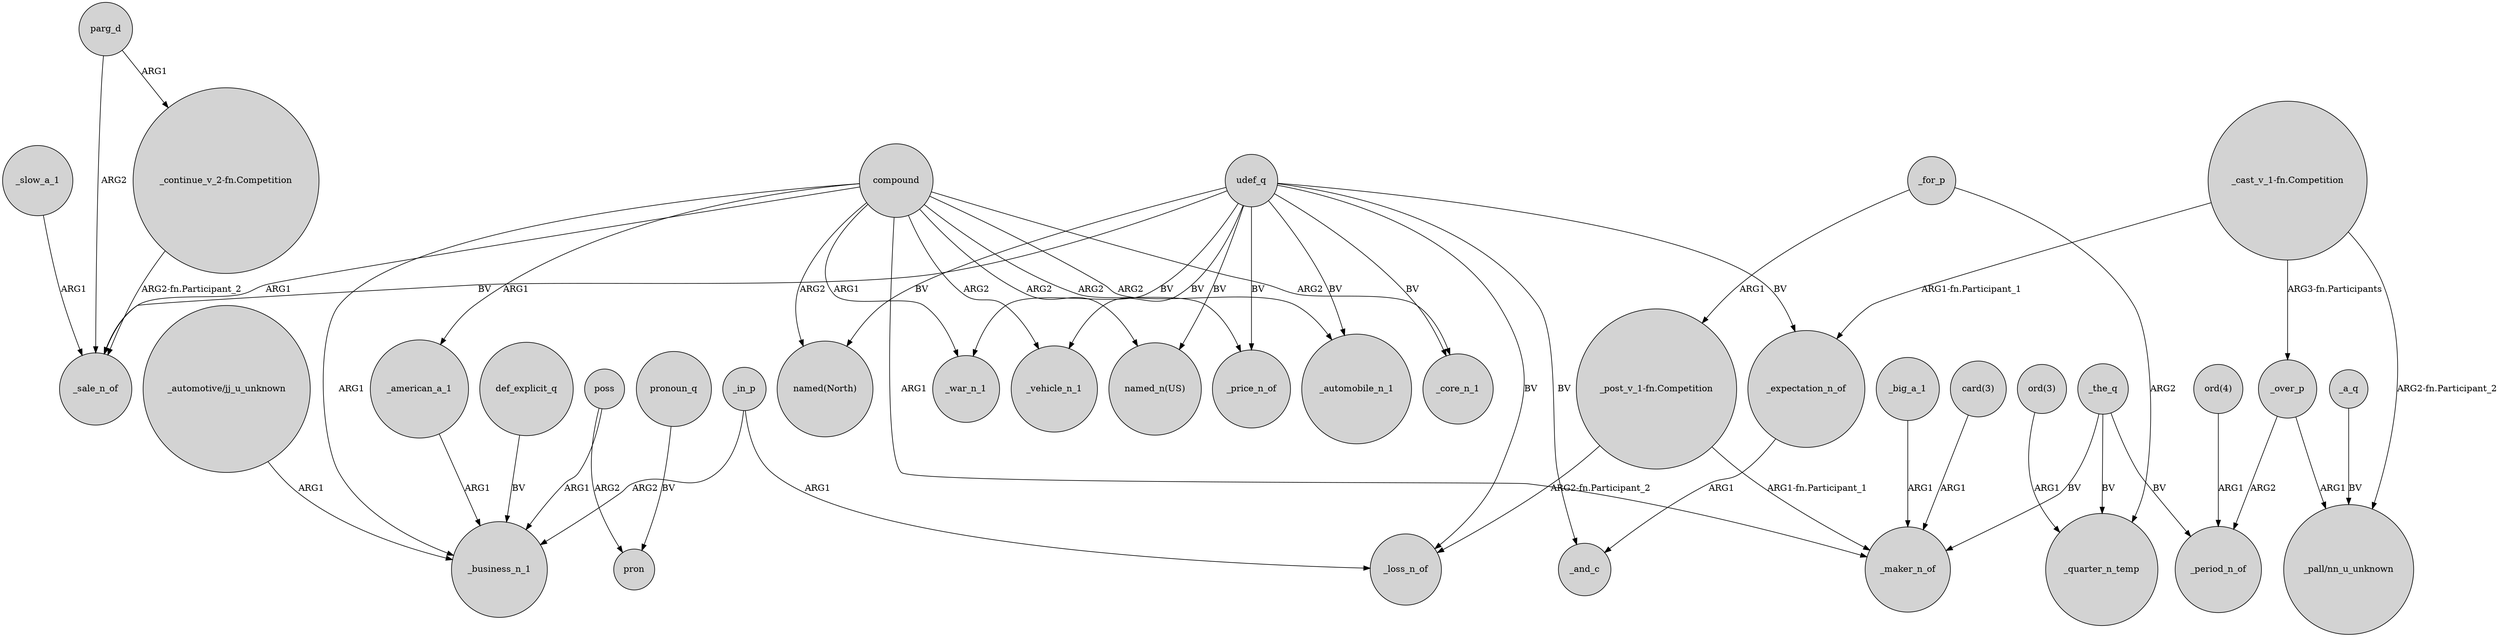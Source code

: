 digraph {
	node [shape=circle style=filled]
	def_explicit_q -> _business_n_1 [label=BV]
	"_automotive/jj_u_unknown" -> _business_n_1 [label=ARG1]
	poss -> _business_n_1 [label=ARG1]
	"ord(3)" -> _quarter_n_temp [label=ARG1]
	_over_p -> "_pall/nn_u_unknown" [label=ARG1]
	compound -> _core_n_1 [label=ARG2]
	udef_q -> _price_n_of [label=BV]
	udef_q -> _war_n_1 [label=BV]
	_the_q -> _quarter_n_temp [label=BV]
	parg_d -> "_continue_v_2-fn.Competition" [label=ARG1]
	compound -> _sale_n_of [label=ARG1]
	_in_p -> _loss_n_of [label=ARG1]
	"_post_v_1-fn.Competition" -> _loss_n_of [label="ARG2-fn.Participant_2"]
	udef_q -> _sale_n_of [label=BV]
	udef_q -> _and_c [label=BV]
	"_cast_v_1-fn.Competition" -> _over_p [label="ARG3-fn.Participants"]
	udef_q -> _automobile_n_1 [label=BV]
	udef_q -> _core_n_1 [label=BV]
	"_cast_v_1-fn.Competition" -> "_pall/nn_u_unknown" [label="ARG2-fn.Participant_2"]
	pronoun_q -> pron [label=BV]
	"card(3)" -> _maker_n_of [label=ARG1]
	udef_q -> "named(North)" [label=BV]
	poss -> pron [label=ARG2]
	parg_d -> _sale_n_of [label=ARG2]
	_american_a_1 -> _business_n_1 [label=ARG1]
	compound -> _price_n_of [label=ARG2]
	_for_p -> _quarter_n_temp [label=ARG2]
	udef_q -> _vehicle_n_1 [label=BV]
	"_post_v_1-fn.Competition" -> _maker_n_of [label="ARG1-fn.Participant_1"]
	_for_p -> "_post_v_1-fn.Competition" [label=ARG1]
	udef_q -> _expectation_n_of [label=BV]
	udef_q -> _loss_n_of [label=BV]
	_over_p -> _period_n_of [label=ARG2]
	_a_q -> "_pall/nn_u_unknown" [label=BV]
	"_cast_v_1-fn.Competition" -> _expectation_n_of [label="ARG1-fn.Participant_1"]
	compound -> _american_a_1 [label=ARG1]
	_in_p -> _business_n_1 [label=ARG2]
	compound -> _maker_n_of [label=ARG1]
	_expectation_n_of -> _and_c [label=ARG1]
	_the_q -> _maker_n_of [label=BV]
	compound -> "named(North)" [label=ARG2]
	compound -> _vehicle_n_1 [label=ARG2]
	_big_a_1 -> _maker_n_of [label=ARG1]
	_the_q -> _period_n_of [label=BV]
	compound -> _automobile_n_1 [label=ARG2]
	"_continue_v_2-fn.Competition" -> _sale_n_of [label="ARG2-fn.Participant_2"]
	compound -> _business_n_1 [label=ARG1]
	"ord(4)" -> _period_n_of [label=ARG1]
	compound -> "named_n(US)" [label=ARG2]
	udef_q -> "named_n(US)" [label=BV]
	_slow_a_1 -> _sale_n_of [label=ARG1]
	compound -> _war_n_1 [label=ARG1]
}

